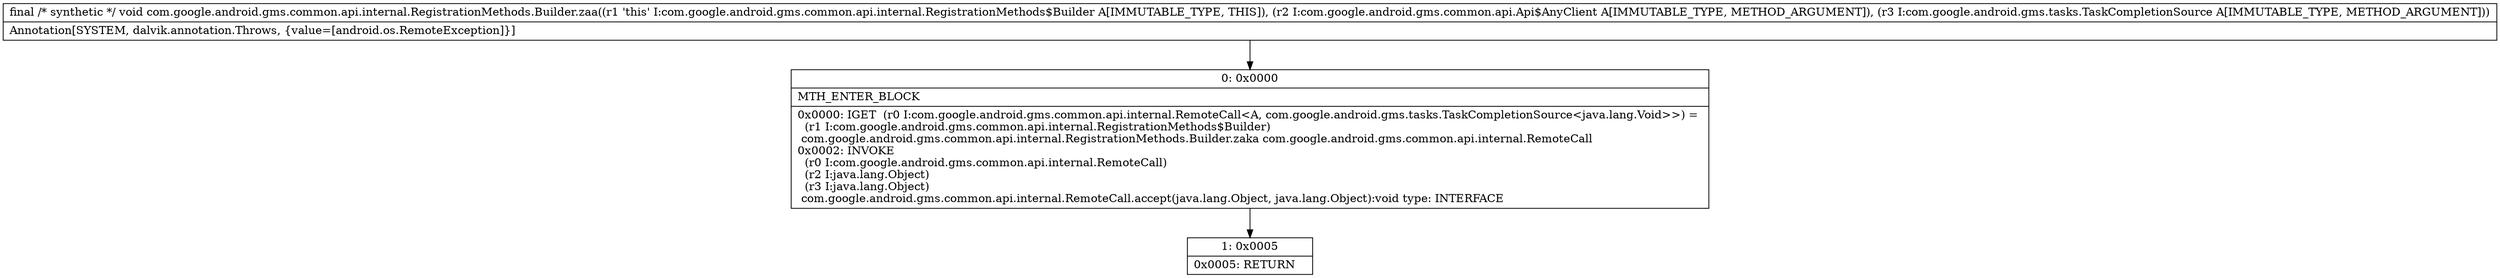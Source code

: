 digraph "CFG forcom.google.android.gms.common.api.internal.RegistrationMethods.Builder.zaa(Lcom\/google\/android\/gms\/common\/api\/Api$AnyClient;Lcom\/google\/android\/gms\/tasks\/TaskCompletionSource;)V" {
Node_0 [shape=record,label="{0\:\ 0x0000|MTH_ENTER_BLOCK\l|0x0000: IGET  (r0 I:com.google.android.gms.common.api.internal.RemoteCall\<A, com.google.android.gms.tasks.TaskCompletionSource\<java.lang.Void\>\>) = \l  (r1 I:com.google.android.gms.common.api.internal.RegistrationMethods$Builder)\l com.google.android.gms.common.api.internal.RegistrationMethods.Builder.zaka com.google.android.gms.common.api.internal.RemoteCall \l0x0002: INVOKE  \l  (r0 I:com.google.android.gms.common.api.internal.RemoteCall)\l  (r2 I:java.lang.Object)\l  (r3 I:java.lang.Object)\l com.google.android.gms.common.api.internal.RemoteCall.accept(java.lang.Object, java.lang.Object):void type: INTERFACE \l}"];
Node_1 [shape=record,label="{1\:\ 0x0005|0x0005: RETURN   \l}"];
MethodNode[shape=record,label="{final \/* synthetic *\/ void com.google.android.gms.common.api.internal.RegistrationMethods.Builder.zaa((r1 'this' I:com.google.android.gms.common.api.internal.RegistrationMethods$Builder A[IMMUTABLE_TYPE, THIS]), (r2 I:com.google.android.gms.common.api.Api$AnyClient A[IMMUTABLE_TYPE, METHOD_ARGUMENT]), (r3 I:com.google.android.gms.tasks.TaskCompletionSource A[IMMUTABLE_TYPE, METHOD_ARGUMENT]))  | Annotation[SYSTEM, dalvik.annotation.Throws, \{value=[android.os.RemoteException]\}]\l}"];
MethodNode -> Node_0;
Node_0 -> Node_1;
}

